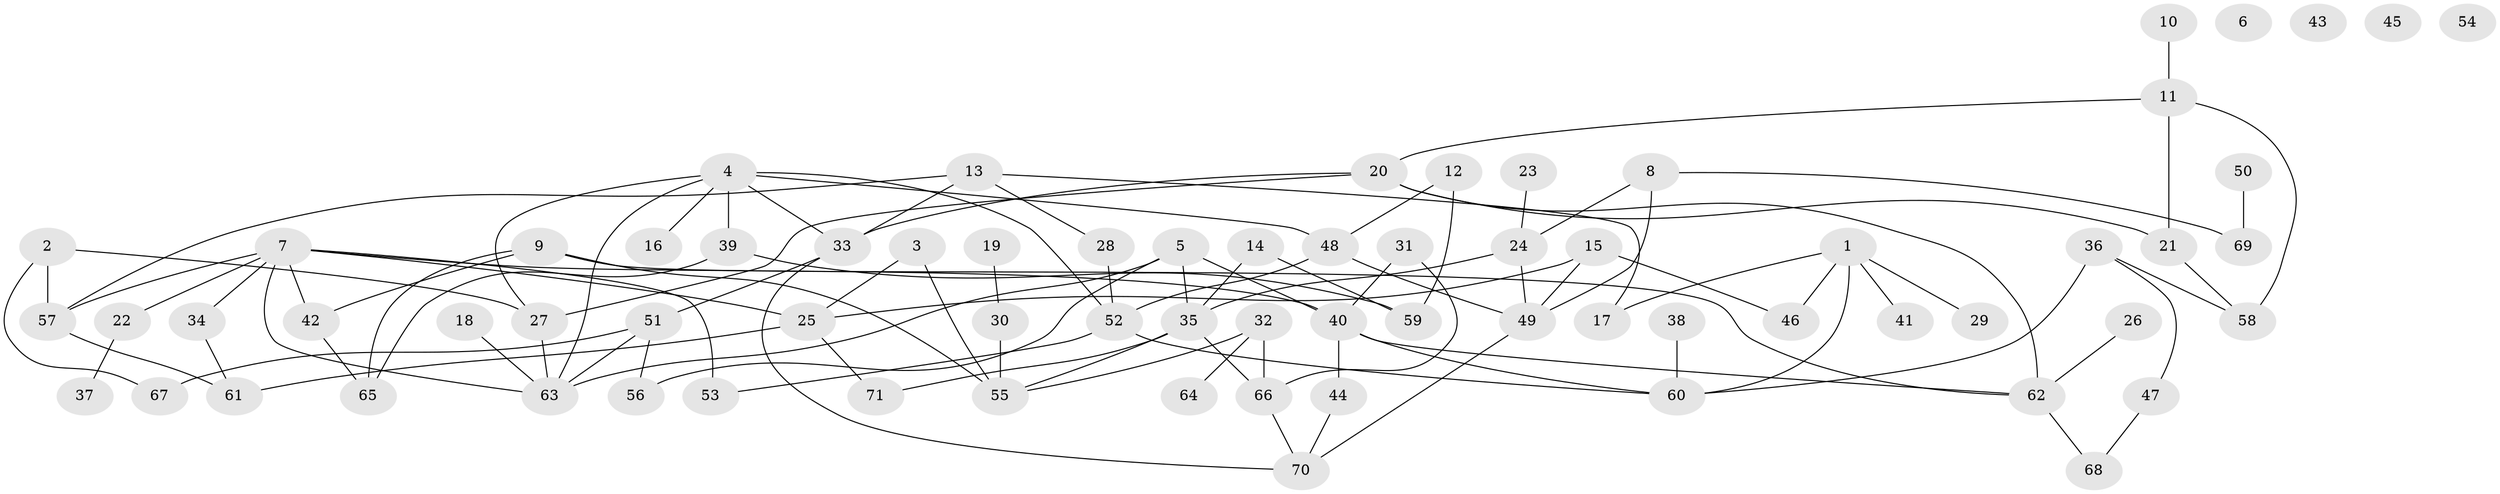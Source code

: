 // coarse degree distribution, {5: 0.0625, 3: 0.16666666666666666, 2: 0.20833333333333334, 9: 0.0625, 8: 0.041666666666666664, 0: 0.08333333333333333, 1: 0.20833333333333334, 4: 0.08333333333333333, 6: 0.08333333333333333}
// Generated by graph-tools (version 1.1) at 2025/41/03/06/25 10:41:21]
// undirected, 71 vertices, 103 edges
graph export_dot {
graph [start="1"]
  node [color=gray90,style=filled];
  1;
  2;
  3;
  4;
  5;
  6;
  7;
  8;
  9;
  10;
  11;
  12;
  13;
  14;
  15;
  16;
  17;
  18;
  19;
  20;
  21;
  22;
  23;
  24;
  25;
  26;
  27;
  28;
  29;
  30;
  31;
  32;
  33;
  34;
  35;
  36;
  37;
  38;
  39;
  40;
  41;
  42;
  43;
  44;
  45;
  46;
  47;
  48;
  49;
  50;
  51;
  52;
  53;
  54;
  55;
  56;
  57;
  58;
  59;
  60;
  61;
  62;
  63;
  64;
  65;
  66;
  67;
  68;
  69;
  70;
  71;
  1 -- 17;
  1 -- 29;
  1 -- 41;
  1 -- 46;
  1 -- 60;
  2 -- 27;
  2 -- 57;
  2 -- 67;
  3 -- 25;
  3 -- 55;
  4 -- 16;
  4 -- 27;
  4 -- 33;
  4 -- 39;
  4 -- 48;
  4 -- 52;
  4 -- 63;
  5 -- 35;
  5 -- 40;
  5 -- 56;
  5 -- 63;
  7 -- 22;
  7 -- 25;
  7 -- 34;
  7 -- 40;
  7 -- 42;
  7 -- 53;
  7 -- 57;
  7 -- 63;
  8 -- 24;
  8 -- 49;
  8 -- 69;
  9 -- 42;
  9 -- 55;
  9 -- 62;
  9 -- 65;
  10 -- 11;
  11 -- 20;
  11 -- 21;
  11 -- 58;
  12 -- 48;
  12 -- 59;
  13 -- 17;
  13 -- 28;
  13 -- 33;
  13 -- 57;
  14 -- 35;
  14 -- 59;
  15 -- 25;
  15 -- 46;
  15 -- 49;
  18 -- 63;
  19 -- 30;
  20 -- 21;
  20 -- 27;
  20 -- 33;
  20 -- 62;
  21 -- 58;
  22 -- 37;
  23 -- 24;
  24 -- 35;
  24 -- 49;
  25 -- 61;
  25 -- 71;
  26 -- 62;
  27 -- 63;
  28 -- 52;
  30 -- 55;
  31 -- 40;
  31 -- 66;
  32 -- 55;
  32 -- 64;
  32 -- 66;
  33 -- 51;
  33 -- 70;
  34 -- 61;
  35 -- 55;
  35 -- 66;
  35 -- 71;
  36 -- 47;
  36 -- 58;
  36 -- 60;
  38 -- 60;
  39 -- 59;
  39 -- 65;
  40 -- 44;
  40 -- 60;
  40 -- 62;
  42 -- 65;
  44 -- 70;
  47 -- 68;
  48 -- 49;
  48 -- 52;
  49 -- 70;
  50 -- 69;
  51 -- 56;
  51 -- 63;
  51 -- 67;
  52 -- 53;
  52 -- 60;
  57 -- 61;
  62 -- 68;
  66 -- 70;
}
